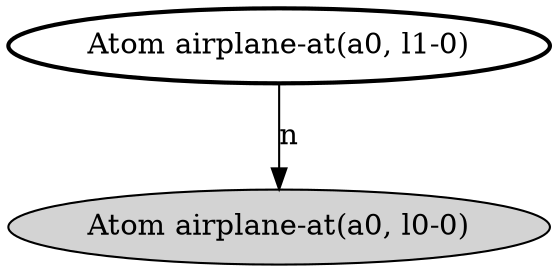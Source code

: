 digraph G {
  lm0 [label="Atom airplane-at(a0, l0-0)", style=filled];
  lm1 [label="Atom airplane-at(a0, l1-0)", style=bold];
      lm1 -> lm0 [label="n"];
}
